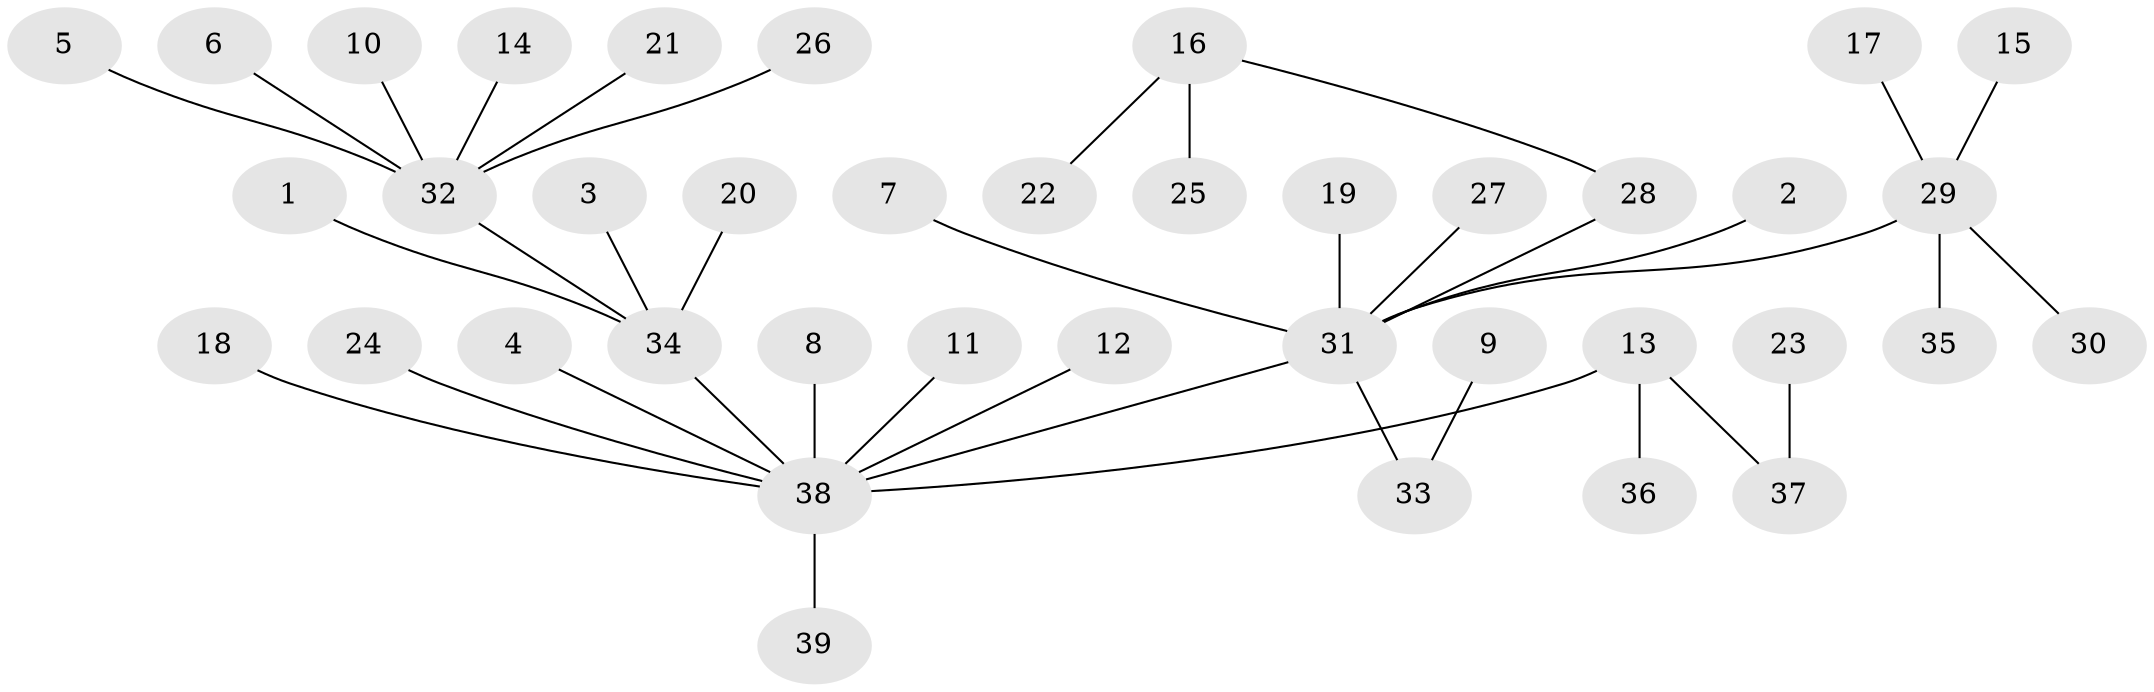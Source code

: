 // original degree distribution, {2: 0.15584415584415584, 13: 0.012987012987012988, 7: 0.025974025974025976, 1: 0.6753246753246753, 10: 0.012987012987012988, 11: 0.012987012987012988, 4: 0.05194805194805195, 3: 0.05194805194805195}
// Generated by graph-tools (version 1.1) at 2025/49/03/09/25 03:49:52]
// undirected, 39 vertices, 38 edges
graph export_dot {
graph [start="1"]
  node [color=gray90,style=filled];
  1;
  2;
  3;
  4;
  5;
  6;
  7;
  8;
  9;
  10;
  11;
  12;
  13;
  14;
  15;
  16;
  17;
  18;
  19;
  20;
  21;
  22;
  23;
  24;
  25;
  26;
  27;
  28;
  29;
  30;
  31;
  32;
  33;
  34;
  35;
  36;
  37;
  38;
  39;
  1 -- 34 [weight=1.0];
  2 -- 31 [weight=1.0];
  3 -- 34 [weight=1.0];
  4 -- 38 [weight=1.0];
  5 -- 32 [weight=1.0];
  6 -- 32 [weight=1.0];
  7 -- 31 [weight=1.0];
  8 -- 38 [weight=1.0];
  9 -- 33 [weight=1.0];
  10 -- 32 [weight=1.0];
  11 -- 38 [weight=1.0];
  12 -- 38 [weight=1.0];
  13 -- 36 [weight=1.0];
  13 -- 37 [weight=1.0];
  13 -- 38 [weight=1.0];
  14 -- 32 [weight=1.0];
  15 -- 29 [weight=1.0];
  16 -- 22 [weight=1.0];
  16 -- 25 [weight=1.0];
  16 -- 28 [weight=1.0];
  17 -- 29 [weight=1.0];
  18 -- 38 [weight=1.0];
  19 -- 31 [weight=1.0];
  20 -- 34 [weight=1.0];
  21 -- 32 [weight=1.0];
  23 -- 37 [weight=1.0];
  24 -- 38 [weight=1.0];
  26 -- 32 [weight=1.0];
  27 -- 31 [weight=1.0];
  28 -- 31 [weight=1.0];
  29 -- 30 [weight=1.0];
  29 -- 31 [weight=1.0];
  29 -- 35 [weight=1.0];
  31 -- 33 [weight=1.0];
  31 -- 38 [weight=1.0];
  32 -- 34 [weight=1.0];
  34 -- 38 [weight=1.0];
  38 -- 39 [weight=1.0];
}
